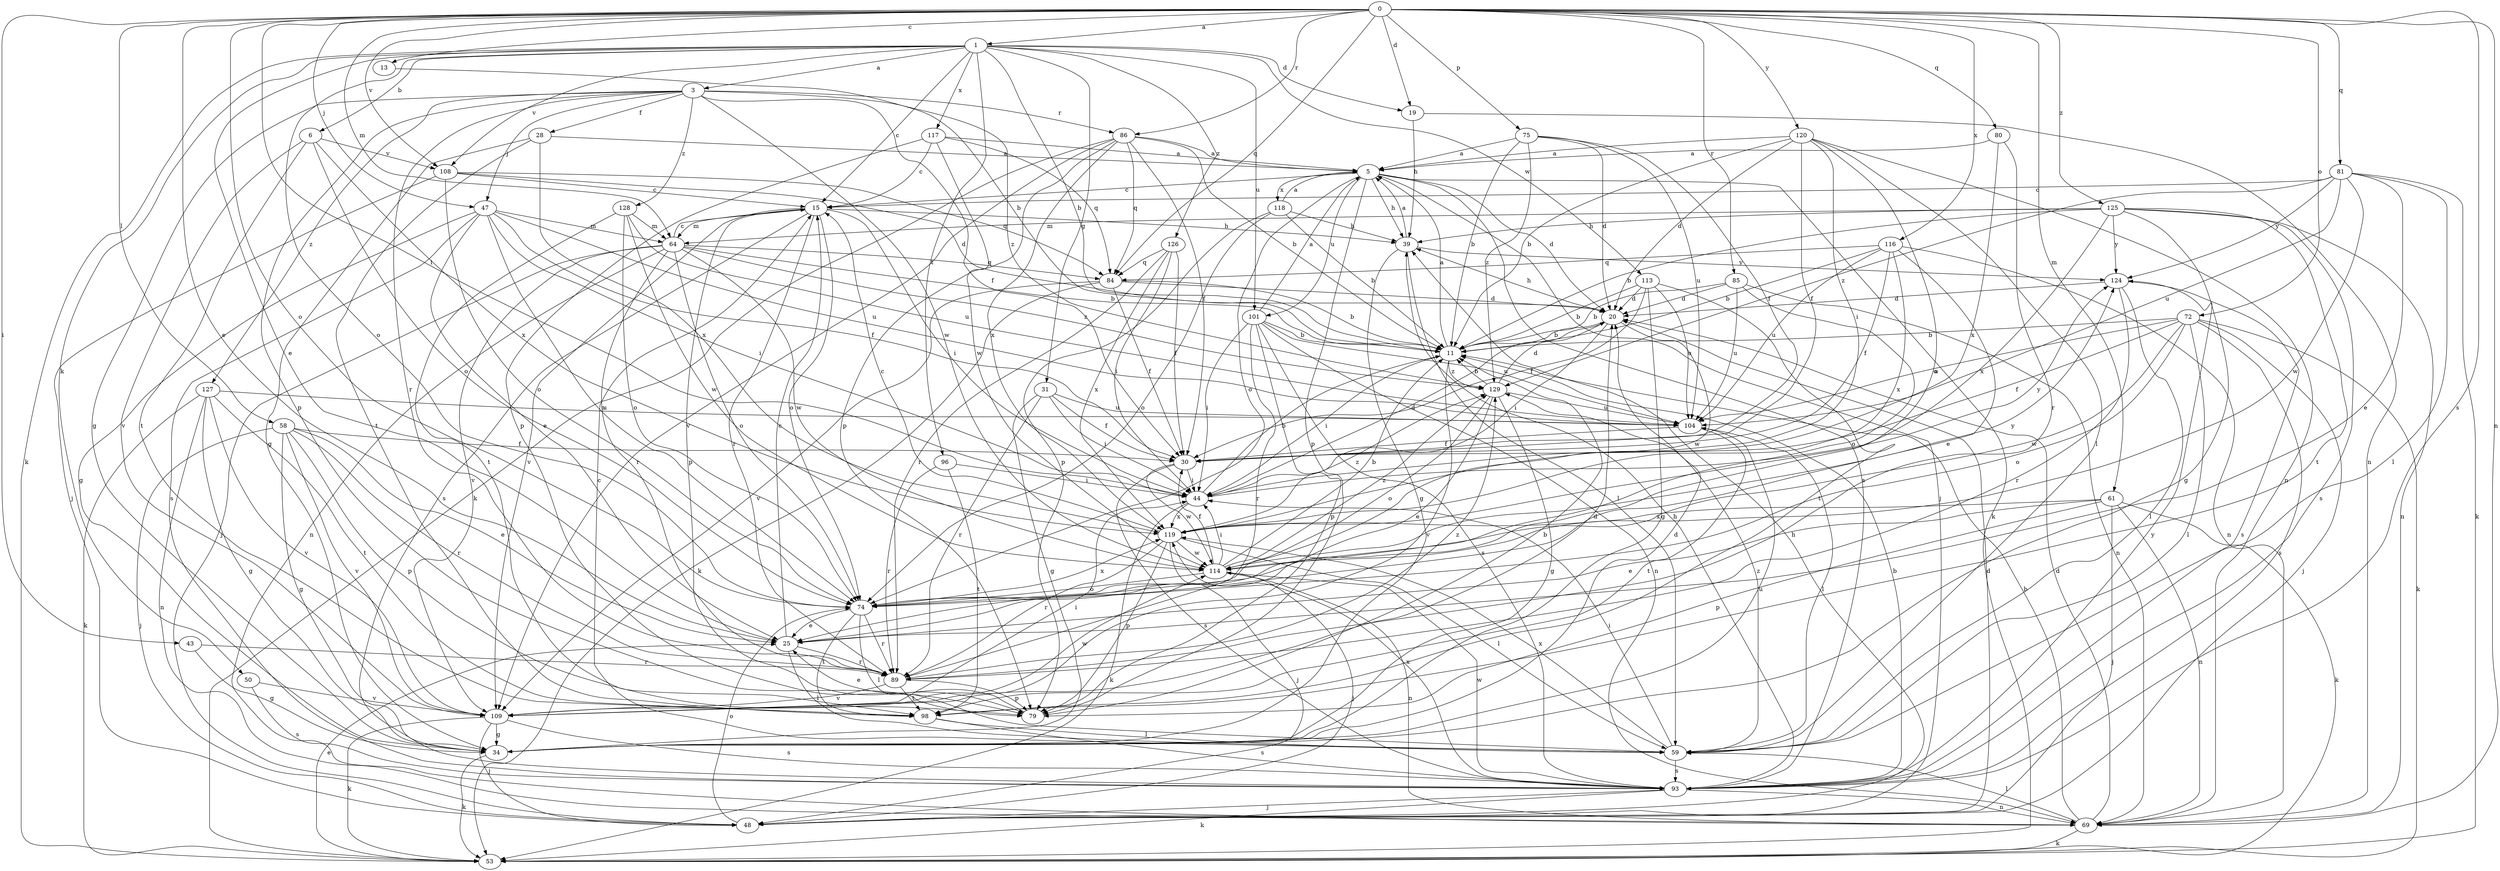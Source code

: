 strict digraph  {
0;
1;
3;
5;
6;
11;
13;
15;
19;
20;
25;
28;
30;
31;
34;
39;
43;
44;
47;
48;
50;
53;
58;
59;
61;
64;
69;
72;
74;
75;
79;
80;
81;
84;
85;
86;
89;
93;
96;
98;
101;
104;
108;
109;
113;
114;
116;
117;
118;
119;
120;
124;
125;
126;
127;
128;
129;
0 -> 1  [label=a];
0 -> 13  [label=c];
0 -> 19  [label=d];
0 -> 25  [label=e];
0 -> 43  [label=i];
0 -> 44  [label=i];
0 -> 47  [label=j];
0 -> 58  [label=l];
0 -> 61  [label=m];
0 -> 64  [label=m];
0 -> 69  [label=n];
0 -> 72  [label=o];
0 -> 74  [label=o];
0 -> 75  [label=p];
0 -> 80  [label=q];
0 -> 81  [label=q];
0 -> 84  [label=q];
0 -> 85  [label=r];
0 -> 86  [label=r];
0 -> 93  [label=s];
0 -> 108  [label=v];
0 -> 116  [label=x];
0 -> 120  [label=y];
0 -> 125  [label=z];
1 -> 3  [label=a];
1 -> 6  [label=b];
1 -> 11  [label=b];
1 -> 15  [label=c];
1 -> 19  [label=d];
1 -> 25  [label=e];
1 -> 31  [label=g];
1 -> 50  [label=k];
1 -> 53  [label=k];
1 -> 74  [label=o];
1 -> 96  [label=t];
1 -> 101  [label=u];
1 -> 108  [label=v];
1 -> 113  [label=w];
1 -> 117  [label=x];
1 -> 126  [label=z];
3 -> 28  [label=f];
3 -> 30  [label=f];
3 -> 34  [label=g];
3 -> 47  [label=j];
3 -> 79  [label=p];
3 -> 86  [label=r];
3 -> 89  [label=r];
3 -> 114  [label=w];
3 -> 127  [label=z];
3 -> 128  [label=z];
3 -> 129  [label=z];
5 -> 15  [label=c];
5 -> 20  [label=d];
5 -> 39  [label=h];
5 -> 48  [label=j];
5 -> 53  [label=k];
5 -> 74  [label=o];
5 -> 79  [label=p];
5 -> 93  [label=s];
5 -> 101  [label=u];
5 -> 118  [label=x];
6 -> 74  [label=o];
6 -> 98  [label=t];
6 -> 108  [label=v];
6 -> 109  [label=v];
6 -> 119  [label=x];
11 -> 5  [label=a];
11 -> 44  [label=i];
11 -> 109  [label=v];
11 -> 129  [label=z];
13 -> 11  [label=b];
15 -> 39  [label=h];
15 -> 44  [label=i];
15 -> 64  [label=m];
15 -> 74  [label=o];
15 -> 79  [label=p];
15 -> 89  [label=r];
15 -> 93  [label=s];
15 -> 109  [label=v];
19 -> 39  [label=h];
19 -> 69  [label=n];
20 -> 11  [label=b];
20 -> 39  [label=h];
20 -> 44  [label=i];
20 -> 114  [label=w];
25 -> 15  [label=c];
25 -> 59  [label=l];
25 -> 89  [label=r];
28 -> 5  [label=a];
28 -> 34  [label=g];
28 -> 98  [label=t];
28 -> 119  [label=x];
30 -> 44  [label=i];
30 -> 93  [label=s];
30 -> 114  [label=w];
31 -> 30  [label=f];
31 -> 34  [label=g];
31 -> 44  [label=i];
31 -> 89  [label=r];
31 -> 104  [label=u];
34 -> 20  [label=d];
34 -> 53  [label=k];
34 -> 104  [label=u];
39 -> 5  [label=a];
39 -> 34  [label=g];
39 -> 59  [label=l];
39 -> 124  [label=y];
43 -> 34  [label=g];
43 -> 89  [label=r];
44 -> 11  [label=b];
44 -> 20  [label=d];
44 -> 53  [label=k];
44 -> 119  [label=x];
44 -> 124  [label=y];
47 -> 25  [label=e];
47 -> 30  [label=f];
47 -> 34  [label=g];
47 -> 44  [label=i];
47 -> 64  [label=m];
47 -> 74  [label=o];
47 -> 93  [label=s];
47 -> 104  [label=u];
48 -> 20  [label=d];
48 -> 39  [label=h];
48 -> 74  [label=o];
50 -> 93  [label=s];
50 -> 109  [label=v];
53 -> 25  [label=e];
58 -> 25  [label=e];
58 -> 30  [label=f];
58 -> 34  [label=g];
58 -> 48  [label=j];
58 -> 79  [label=p];
58 -> 89  [label=r];
58 -> 109  [label=v];
59 -> 15  [label=c];
59 -> 44  [label=i];
59 -> 93  [label=s];
59 -> 119  [label=x];
59 -> 129  [label=z];
61 -> 25  [label=e];
61 -> 48  [label=j];
61 -> 53  [label=k];
61 -> 69  [label=n];
61 -> 79  [label=p];
61 -> 119  [label=x];
64 -> 11  [label=b];
64 -> 15  [label=c];
64 -> 48  [label=j];
64 -> 69  [label=n];
64 -> 74  [label=o];
64 -> 84  [label=q];
64 -> 89  [label=r];
64 -> 109  [label=v];
64 -> 114  [label=w];
64 -> 129  [label=z];
69 -> 11  [label=b];
69 -> 20  [label=d];
69 -> 53  [label=k];
69 -> 59  [label=l];
72 -> 11  [label=b];
72 -> 30  [label=f];
72 -> 48  [label=j];
72 -> 53  [label=k];
72 -> 59  [label=l];
72 -> 74  [label=o];
72 -> 93  [label=s];
72 -> 104  [label=u];
72 -> 114  [label=w];
74 -> 25  [label=e];
74 -> 59  [label=l];
74 -> 89  [label=r];
74 -> 98  [label=t];
74 -> 119  [label=x];
75 -> 5  [label=a];
75 -> 11  [label=b];
75 -> 20  [label=d];
75 -> 30  [label=f];
75 -> 104  [label=u];
75 -> 129  [label=z];
79 -> 11  [label=b];
79 -> 25  [label=e];
80 -> 5  [label=a];
80 -> 89  [label=r];
80 -> 119  [label=x];
81 -> 15  [label=c];
81 -> 25  [label=e];
81 -> 53  [label=k];
81 -> 59  [label=l];
81 -> 104  [label=u];
81 -> 114  [label=w];
81 -> 124  [label=y];
81 -> 129  [label=z];
84 -> 11  [label=b];
84 -> 20  [label=d];
84 -> 30  [label=f];
84 -> 53  [label=k];
84 -> 109  [label=v];
85 -> 11  [label=b];
85 -> 20  [label=d];
85 -> 69  [label=n];
85 -> 74  [label=o];
85 -> 104  [label=u];
86 -> 5  [label=a];
86 -> 11  [label=b];
86 -> 30  [label=f];
86 -> 53  [label=k];
86 -> 79  [label=p];
86 -> 84  [label=q];
86 -> 109  [label=v];
86 -> 119  [label=x];
89 -> 79  [label=p];
89 -> 98  [label=t];
89 -> 109  [label=v];
89 -> 129  [label=z];
93 -> 11  [label=b];
93 -> 39  [label=h];
93 -> 48  [label=j];
93 -> 53  [label=k];
93 -> 69  [label=n];
93 -> 114  [label=w];
93 -> 119  [label=x];
93 -> 124  [label=y];
96 -> 44  [label=i];
96 -> 89  [label=r];
96 -> 98  [label=t];
98 -> 59  [label=l];
98 -> 93  [label=s];
101 -> 5  [label=a];
101 -> 11  [label=b];
101 -> 44  [label=i];
101 -> 69  [label=n];
101 -> 79  [label=p];
101 -> 89  [label=r];
101 -> 93  [label=s];
101 -> 104  [label=u];
104 -> 30  [label=f];
104 -> 59  [label=l];
104 -> 98  [label=t];
108 -> 15  [label=c];
108 -> 20  [label=d];
108 -> 48  [label=j];
108 -> 74  [label=o];
108 -> 84  [label=q];
109 -> 20  [label=d];
109 -> 34  [label=g];
109 -> 44  [label=i];
109 -> 48  [label=j];
109 -> 53  [label=k];
109 -> 93  [label=s];
109 -> 114  [label=w];
113 -> 11  [label=b];
113 -> 20  [label=d];
113 -> 30  [label=f];
113 -> 34  [label=g];
113 -> 98  [label=t];
113 -> 104  [label=u];
114 -> 11  [label=b];
114 -> 30  [label=f];
114 -> 44  [label=i];
114 -> 48  [label=j];
114 -> 69  [label=n];
114 -> 74  [label=o];
114 -> 124  [label=y];
114 -> 129  [label=z];
116 -> 11  [label=b];
116 -> 25  [label=e];
116 -> 30  [label=f];
116 -> 69  [label=n];
116 -> 84  [label=q];
116 -> 104  [label=u];
116 -> 119  [label=x];
117 -> 5  [label=a];
117 -> 15  [label=c];
117 -> 79  [label=p];
117 -> 84  [label=q];
117 -> 114  [label=w];
118 -> 5  [label=a];
118 -> 11  [label=b];
118 -> 39  [label=h];
118 -> 74  [label=o];
118 -> 79  [label=p];
119 -> 15  [label=c];
119 -> 48  [label=j];
119 -> 59  [label=l];
119 -> 79  [label=p];
119 -> 89  [label=r];
119 -> 114  [label=w];
119 -> 129  [label=z];
120 -> 5  [label=a];
120 -> 11  [label=b];
120 -> 20  [label=d];
120 -> 30  [label=f];
120 -> 44  [label=i];
120 -> 59  [label=l];
120 -> 69  [label=n];
120 -> 74  [label=o];
124 -> 20  [label=d];
124 -> 59  [label=l];
124 -> 89  [label=r];
124 -> 93  [label=s];
125 -> 11  [label=b];
125 -> 34  [label=g];
125 -> 39  [label=h];
125 -> 64  [label=m];
125 -> 69  [label=n];
125 -> 93  [label=s];
125 -> 98  [label=t];
125 -> 119  [label=x];
125 -> 124  [label=y];
126 -> 30  [label=f];
126 -> 44  [label=i];
126 -> 84  [label=q];
126 -> 89  [label=r];
126 -> 119  [label=x];
127 -> 34  [label=g];
127 -> 53  [label=k];
127 -> 69  [label=n];
127 -> 98  [label=t];
127 -> 104  [label=u];
127 -> 109  [label=v];
128 -> 64  [label=m];
128 -> 74  [label=o];
128 -> 98  [label=t];
128 -> 104  [label=u];
128 -> 114  [label=w];
129 -> 11  [label=b];
129 -> 20  [label=d];
129 -> 25  [label=e];
129 -> 34  [label=g];
129 -> 74  [label=o];
129 -> 104  [label=u];
}
